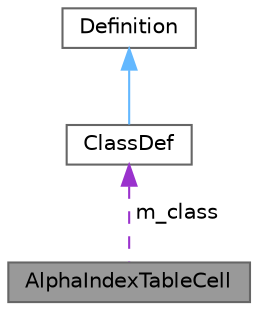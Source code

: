digraph "AlphaIndexTableCell"
{
 // INTERACTIVE_SVG=YES
 // LATEX_PDF_SIZE
  bgcolor="transparent";
  edge [fontname=Helvetica,fontsize=10,labelfontname=Helvetica,labelfontsize=10];
  node [fontname=Helvetica,fontsize=10,shape=box,height=0.2,width=0.4];
  Node1 [label="AlphaIndexTableCell",height=0.2,width=0.4,color="gray40", fillcolor="grey60", style="filled", fontcolor="black",tooltip="Class representing a cell in the alphabetical class index."];
  Node2 -> Node1 [dir="back",color="darkorchid3",style="dashed",label=" m_class" ];
  Node2 [label="ClassDef",height=0.2,width=0.4,color="gray40", fillcolor="white", style="filled",URL="$d1/dcf/class_class_def.html",tooltip="A abstract class representing of a compound symbol."];
  Node3 -> Node2 [dir="back",color="steelblue1",style="solid"];
  Node3 [label="Definition",height=0.2,width=0.4,color="gray40", fillcolor="white", style="filled",URL="$d5/dcc/class_definition.html",tooltip="The common base class of all entity definitions found in the sources."];
}
